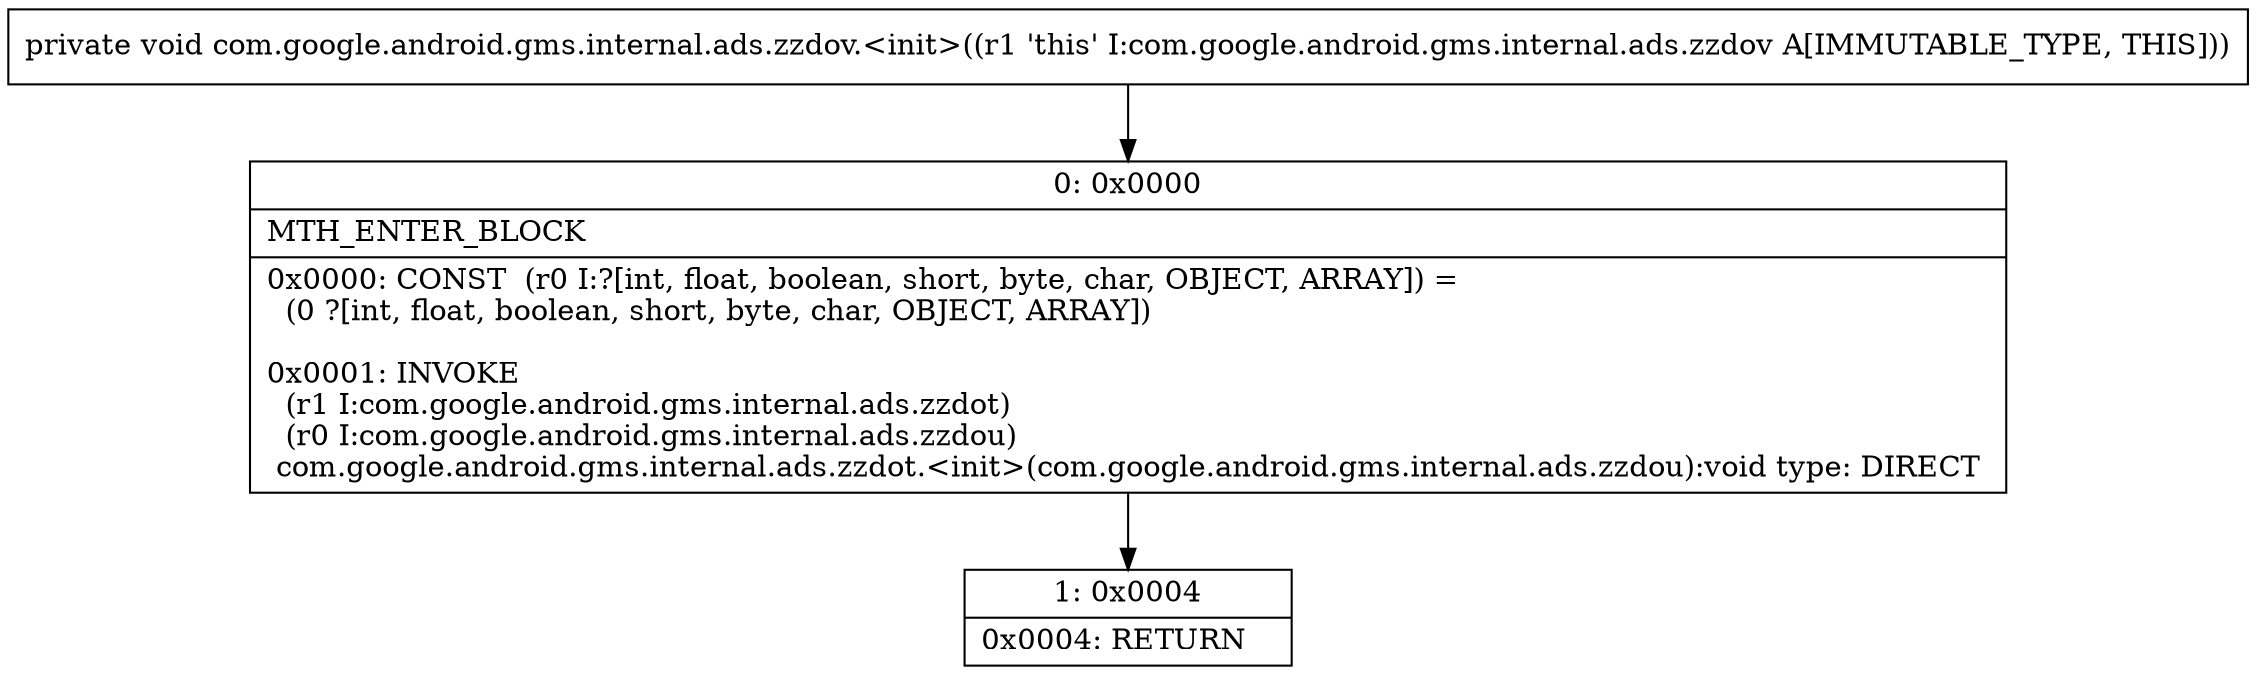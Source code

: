 digraph "CFG forcom.google.android.gms.internal.ads.zzdov.\<init\>()V" {
Node_0 [shape=record,label="{0\:\ 0x0000|MTH_ENTER_BLOCK\l|0x0000: CONST  (r0 I:?[int, float, boolean, short, byte, char, OBJECT, ARRAY]) = \l  (0 ?[int, float, boolean, short, byte, char, OBJECT, ARRAY])\l \l0x0001: INVOKE  \l  (r1 I:com.google.android.gms.internal.ads.zzdot)\l  (r0 I:com.google.android.gms.internal.ads.zzdou)\l com.google.android.gms.internal.ads.zzdot.\<init\>(com.google.android.gms.internal.ads.zzdou):void type: DIRECT \l}"];
Node_1 [shape=record,label="{1\:\ 0x0004|0x0004: RETURN   \l}"];
MethodNode[shape=record,label="{private void com.google.android.gms.internal.ads.zzdov.\<init\>((r1 'this' I:com.google.android.gms.internal.ads.zzdov A[IMMUTABLE_TYPE, THIS])) }"];
MethodNode -> Node_0;
Node_0 -> Node_1;
}

